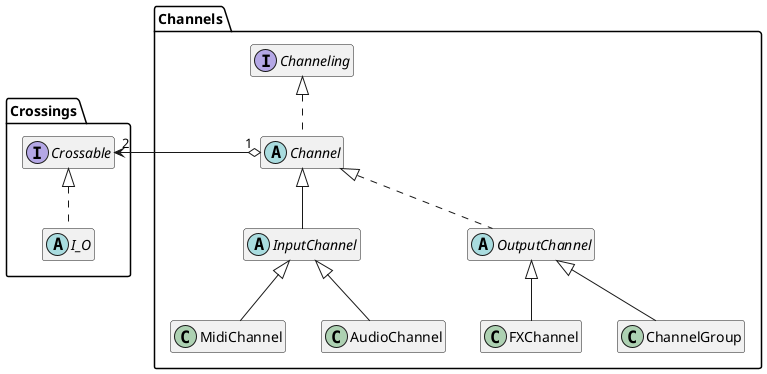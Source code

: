 @startuml

hide members

package Channels{

    interface Channeling {
    }
    abstract class Channel implements Channeling{
    }

        abstract class InputChannel extends Channel{
        }

            class MidiChannel extends InputChannel{
            }

            class AudioChannel extends InputChannel{
            }

        abstract class OutputChannel implements Channel{
        }

            class FXChannel extends OutputChannel{
            }

            class ChannelGroup extends OutputChannel{
            }
}

package Crossings {

    interface Crossable{
    }

        abstract class I_O implements Crossable{
        }

}

Channel "1" o-left-> "2" Crossable

@enduml